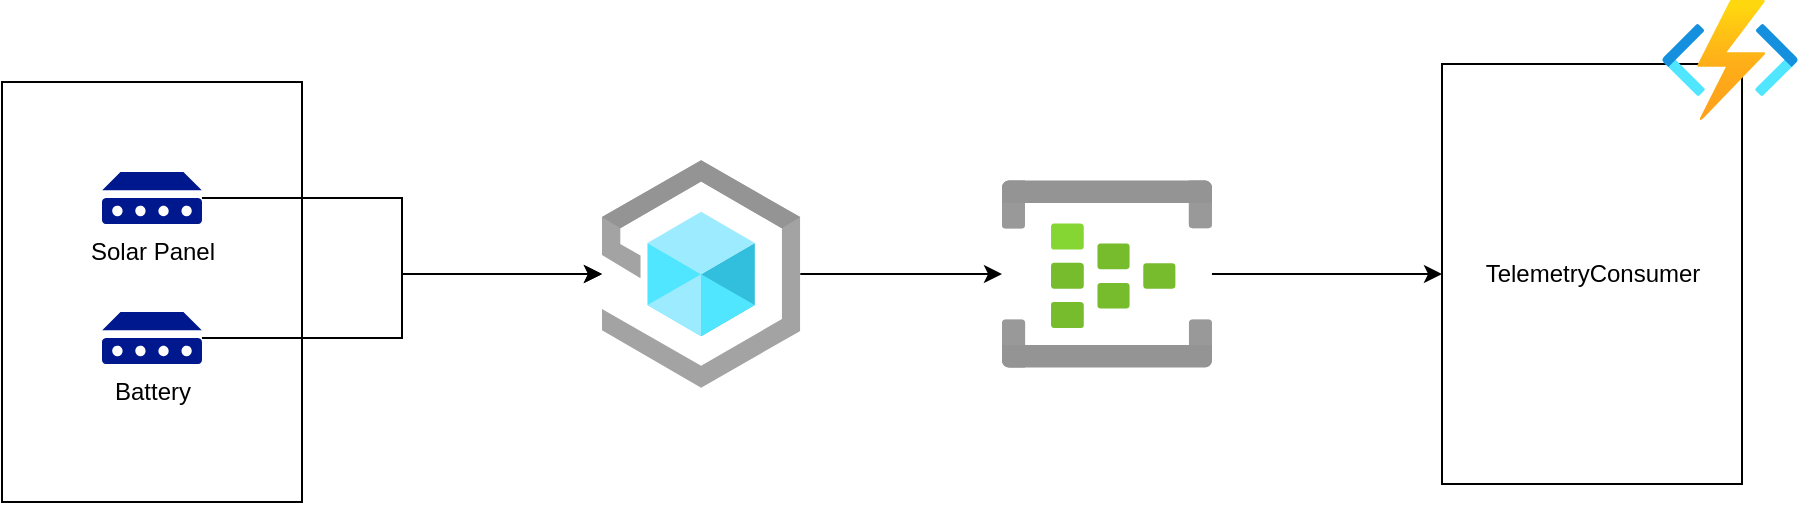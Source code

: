 <mxfile version="21.5.1" type="device">
  <diagram name="Page-1" id="AM6qWU1mM3HDpeMpf9cu">
    <mxGraphModel dx="2266" dy="818" grid="1" gridSize="10" guides="1" tooltips="1" connect="1" arrows="1" fold="1" page="1" pageScale="1" pageWidth="850" pageHeight="1100" math="0" shadow="0">
      <root>
        <mxCell id="0" />
        <mxCell id="1" parent="0" />
        <mxCell id="2if_9HrO44y4mZJJhcqe-31" style="edgeStyle=orthogonalEdgeStyle;rounded=0;orthogonalLoop=1;jettySize=auto;html=1;" parent="1" source="2if_9HrO44y4mZJJhcqe-1" target="dKVTi5hqEb6cOEFvNB70-1" edge="1">
          <mxGeometry relative="1" as="geometry" />
        </mxCell>
        <mxCell id="2if_9HrO44y4mZJJhcqe-1" value="" style="image;aspect=fixed;html=1;points=[];align=center;fontSize=12;image=img/lib/azure2/iot/IoT_Central_Applications.svg;" parent="1" vertex="1">
          <mxGeometry x="220" y="244" width="99.13" height="114" as="geometry" />
        </mxCell>
        <mxCell id="2if_9HrO44y4mZJJhcqe-10" value="" style="group" parent="1" vertex="1" connectable="0">
          <mxGeometry x="-80" y="173" width="178" height="242" as="geometry" />
        </mxCell>
        <mxCell id="2if_9HrO44y4mZJJhcqe-8" value="" style="rounded=0;whiteSpace=wrap;html=1;" parent="2if_9HrO44y4mZJJhcqe-10" vertex="1">
          <mxGeometry y="32" width="150" height="210" as="geometry" />
        </mxCell>
        <mxCell id="2if_9HrO44y4mZJJhcqe-2" value="Battery" style="sketch=0;aspect=fixed;pointerEvents=1;shadow=0;dashed=0;html=1;strokeColor=none;labelPosition=center;verticalLabelPosition=bottom;verticalAlign=top;align=center;fillColor=#00188D;shape=mxgraph.mscae.enterprise.device" parent="2if_9HrO44y4mZJJhcqe-10" vertex="1">
          <mxGeometry x="50" y="147" width="50" height="26" as="geometry" />
        </mxCell>
        <mxCell id="2if_9HrO44y4mZJJhcqe-5" value="Solar Panel" style="sketch=0;aspect=fixed;pointerEvents=1;shadow=0;dashed=0;html=1;strokeColor=none;labelPosition=center;verticalLabelPosition=bottom;verticalAlign=top;align=center;fillColor=#00188D;shape=mxgraph.mscae.enterprise.device" parent="2if_9HrO44y4mZJJhcqe-10" vertex="1">
          <mxGeometry x="50" y="77" width="50" height="26" as="geometry" />
        </mxCell>
        <mxCell id="2if_9HrO44y4mZJJhcqe-11" style="edgeStyle=orthogonalEdgeStyle;rounded=0;orthogonalLoop=1;jettySize=auto;html=1;" parent="1" source="2if_9HrO44y4mZJJhcqe-5" target="2if_9HrO44y4mZJJhcqe-1" edge="1">
          <mxGeometry relative="1" as="geometry" />
        </mxCell>
        <mxCell id="2if_9HrO44y4mZJJhcqe-12" style="edgeStyle=orthogonalEdgeStyle;rounded=0;orthogonalLoop=1;jettySize=auto;html=1;" parent="1" source="2if_9HrO44y4mZJJhcqe-2" target="2if_9HrO44y4mZJJhcqe-1" edge="1">
          <mxGeometry relative="1" as="geometry" />
        </mxCell>
        <mxCell id="2if_9HrO44y4mZJJhcqe-30" value="" style="group" parent="1" vertex="1" connectable="0">
          <mxGeometry x="640" y="164" width="178" height="242" as="geometry" />
        </mxCell>
        <mxCell id="2if_9HrO44y4mZJJhcqe-26" value="" style="rounded=0;whiteSpace=wrap;html=1;container=0;" parent="2if_9HrO44y4mZJJhcqe-30" vertex="1">
          <mxGeometry y="32" width="150" height="210" as="geometry" />
        </mxCell>
        <mxCell id="2if_9HrO44y4mZJJhcqe-27" value="" style="image;aspect=fixed;html=1;points=[];align=center;fontSize=12;image=img/lib/azure2/compute/Function_Apps.svg;container=0;" parent="2if_9HrO44y4mZJJhcqe-30" vertex="1">
          <mxGeometry x="110" width="68" height="60" as="geometry" />
        </mxCell>
        <mxCell id="2if_9HrO44y4mZJJhcqe-29" value="TelemetryConsumer" style="text;html=1;align=center;verticalAlign=middle;resizable=0;points=[];autosize=1;strokeColor=none;fillColor=none;container=0;" parent="2if_9HrO44y4mZJJhcqe-30" vertex="1">
          <mxGeometry x="10" y="122" width="130" height="30" as="geometry" />
        </mxCell>
        <mxCell id="dKVTi5hqEb6cOEFvNB70-3" style="edgeStyle=orthogonalEdgeStyle;rounded=0;orthogonalLoop=1;jettySize=auto;html=1;" edge="1" parent="1" source="dKVTi5hqEb6cOEFvNB70-1" target="2if_9HrO44y4mZJJhcqe-26">
          <mxGeometry relative="1" as="geometry" />
        </mxCell>
        <mxCell id="dKVTi5hqEb6cOEFvNB70-1" value="" style="image;aspect=fixed;html=1;points=[];align=center;fontSize=12;image=img/lib/azure2/analytics/Event_Hubs.svg;" vertex="1" parent="1">
          <mxGeometry x="420" y="254" width="104.97" height="94" as="geometry" />
        </mxCell>
      </root>
    </mxGraphModel>
  </diagram>
</mxfile>
